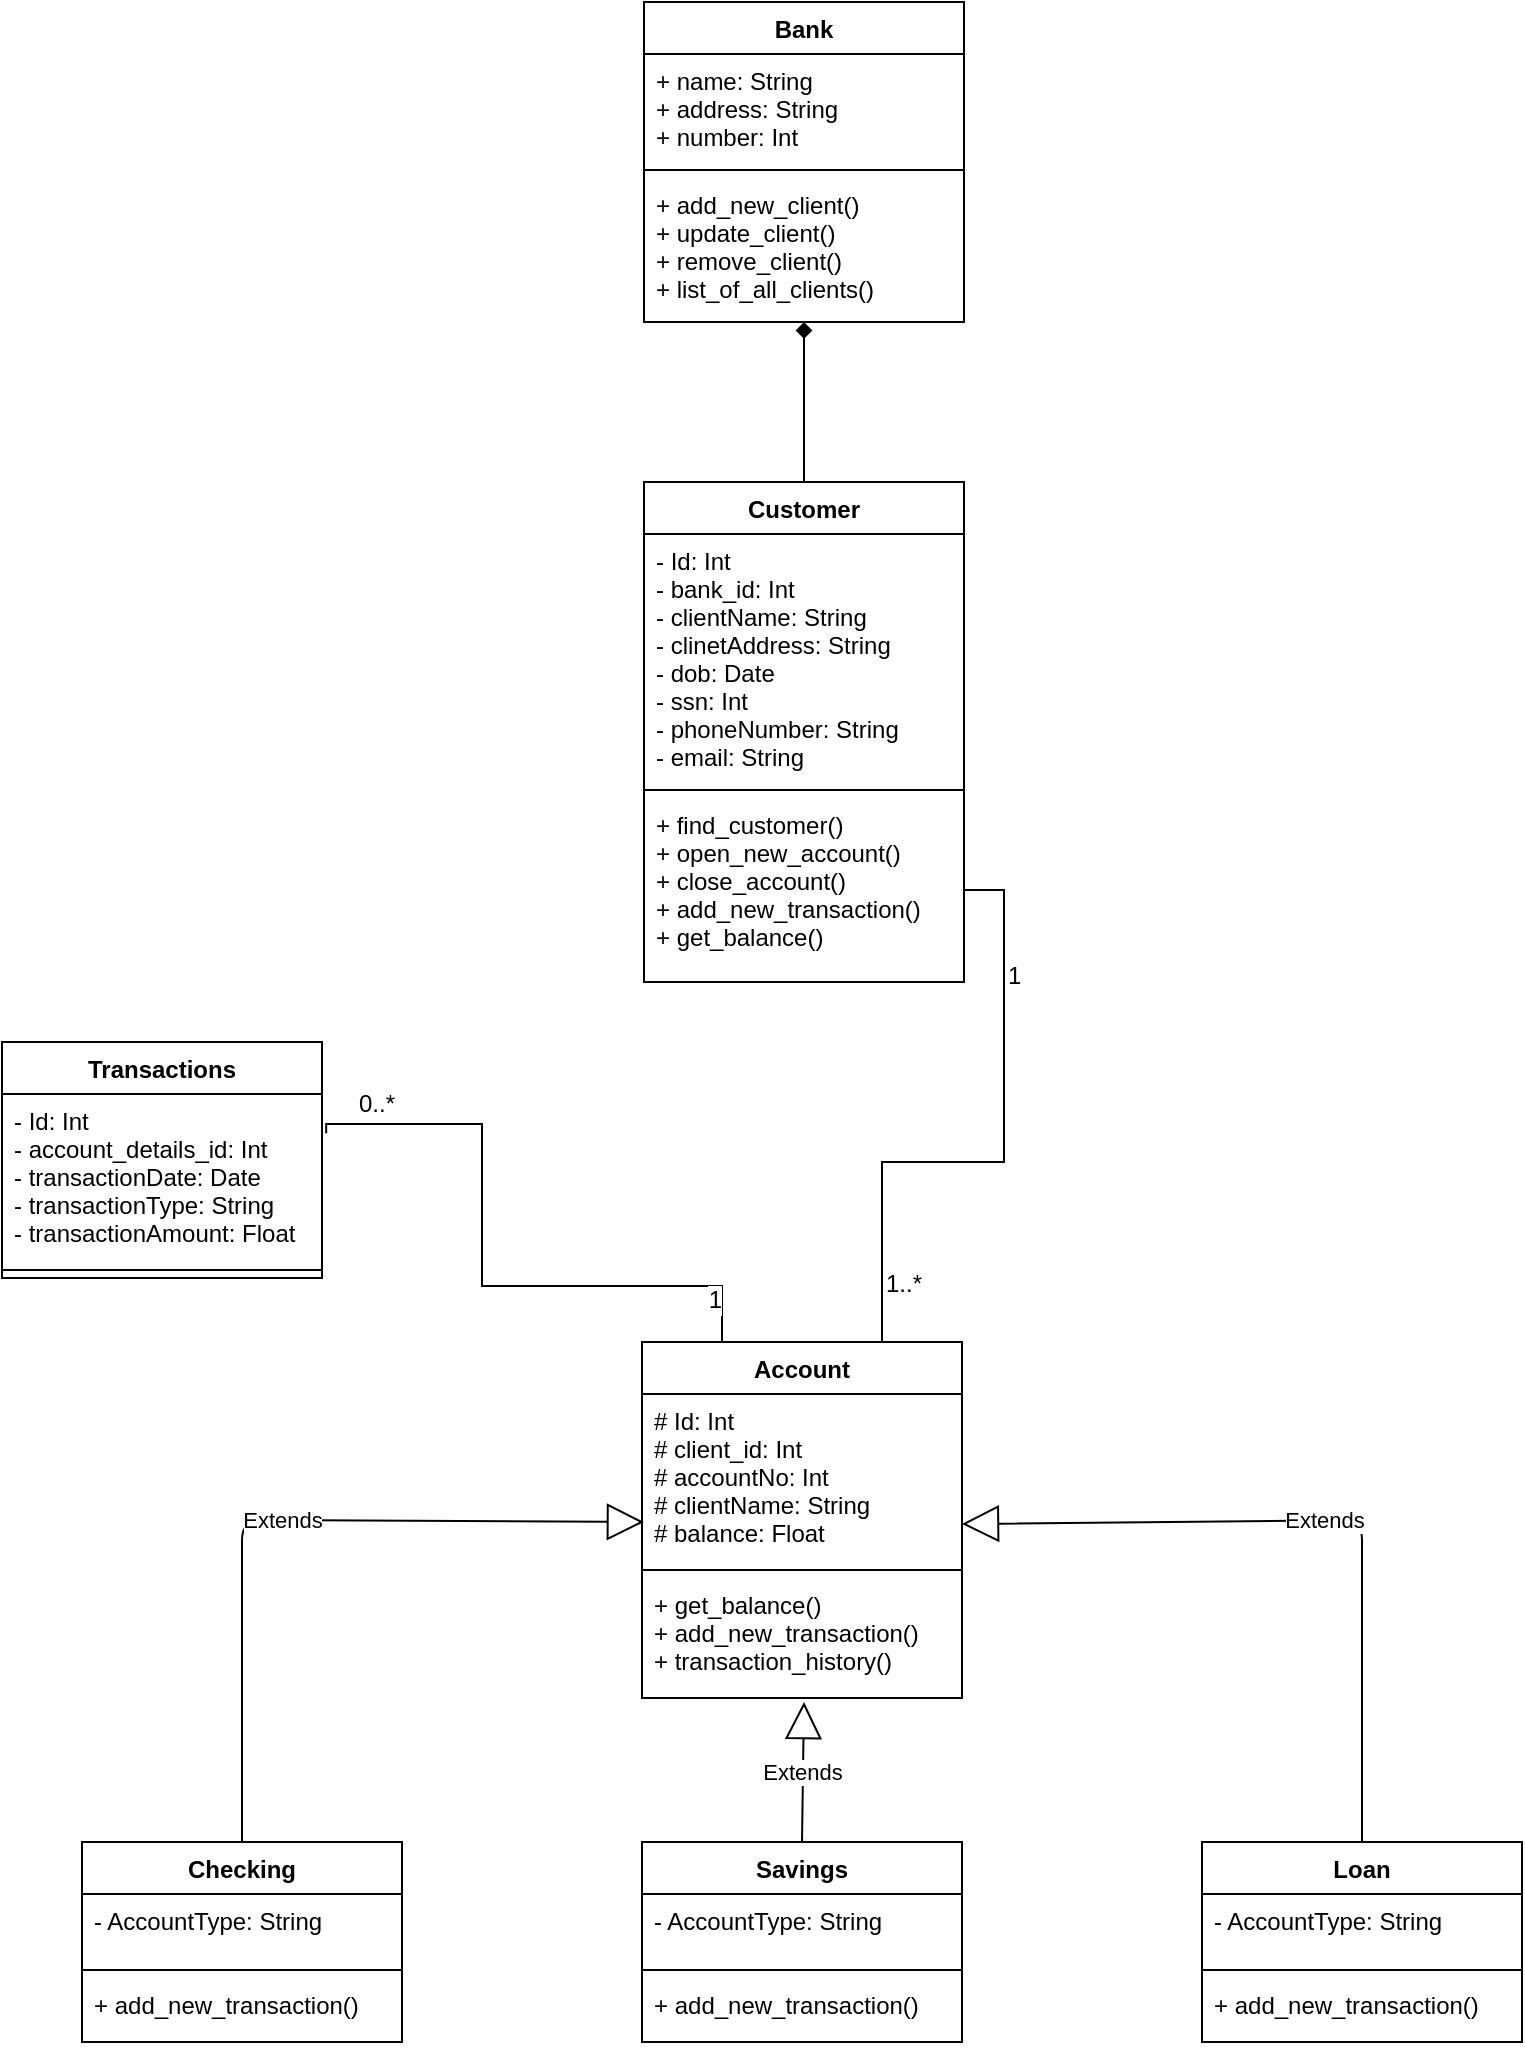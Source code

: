 <mxfile version="12.2.2" type="device" pages="1"><diagram id="YeIn3aaMYvHFLk-QK3Ql" name="Page-1"><mxGraphModel dx="1599" dy="1780" grid="1" gridSize="10" guides="1" tooltips="1" connect="1" arrows="1" fold="1" page="1" pageScale="1" pageWidth="827" pageHeight="1169" math="0" shadow="0"><root><mxCell id="0"/><mxCell id="1" parent="0"/><mxCell id="Af-yMjpvvQzIOLq1nQW4-50" style="edgeStyle=orthogonalEdgeStyle;rounded=0;orthogonalLoop=1;jettySize=auto;html=1;entryX=0.5;entryY=0;entryDx=0;entryDy=0;endArrow=none;endFill=0;startArrow=diamond;startFill=1;strokeWidth=1;" parent="1" source="Af-yMjpvvQzIOLq1nQW4-9" target="Af-yMjpvvQzIOLq1nQW4-13" edge="1"><mxGeometry relative="1" as="geometry"/></mxCell><mxCell id="Af-yMjpvvQzIOLq1nQW4-9" value="Bank" style="swimlane;fontStyle=1;align=center;verticalAlign=top;childLayout=stackLayout;horizontal=1;startSize=26;horizontalStack=0;resizeParent=1;resizeParentMax=0;resizeLast=0;collapsible=1;marginBottom=0;" parent="1" vertex="1"><mxGeometry x="281" y="-360" width="160" height="160" as="geometry"/></mxCell><mxCell id="Af-yMjpvvQzIOLq1nQW4-10" value="+ name: String&#10;+ address: String&#10;+ number: Int&#10;" style="text;strokeColor=none;fillColor=none;align=left;verticalAlign=top;spacingLeft=4;spacingRight=4;overflow=hidden;rotatable=0;points=[[0,0.5],[1,0.5]];portConstraint=eastwest;" parent="Af-yMjpvvQzIOLq1nQW4-9" vertex="1"><mxGeometry y="26" width="160" height="54" as="geometry"/></mxCell><mxCell id="Af-yMjpvvQzIOLq1nQW4-11" value="" style="line;strokeWidth=1;fillColor=none;align=left;verticalAlign=middle;spacingTop=-1;spacingLeft=3;spacingRight=3;rotatable=0;labelPosition=right;points=[];portConstraint=eastwest;" parent="Af-yMjpvvQzIOLq1nQW4-9" vertex="1"><mxGeometry y="80" width="160" height="8" as="geometry"/></mxCell><mxCell id="Af-yMjpvvQzIOLq1nQW4-12" value="+ add_new_client()&#10;+ update_client()&#10;+ remove_client()&#10;+ list_of_all_clients()" style="text;strokeColor=none;fillColor=none;align=left;verticalAlign=top;spacingLeft=4;spacingRight=4;overflow=hidden;rotatable=0;points=[[0,0.5],[1,0.5]];portConstraint=eastwest;" parent="Af-yMjpvvQzIOLq1nQW4-9" vertex="1"><mxGeometry y="88" width="160" height="72" as="geometry"/></mxCell><mxCell id="Af-yMjpvvQzIOLq1nQW4-13" value="Customer" style="swimlane;fontStyle=1;align=center;verticalAlign=top;childLayout=stackLayout;horizontal=1;startSize=26;horizontalStack=0;resizeParent=1;resizeParentMax=0;resizeLast=0;collapsible=1;marginBottom=0;" parent="1" vertex="1"><mxGeometry x="281" y="-120" width="160" height="250" as="geometry"/></mxCell><mxCell id="Af-yMjpvvQzIOLq1nQW4-14" value="- Id: Int&#10;- bank_id: Int&#10;- clientName: String&#10;- clinetAddress: String&#10;- dob: Date&#10;- ssn: Int&#10;- phoneNumber: String&#10;- email: String" style="text;strokeColor=none;fillColor=none;align=left;verticalAlign=top;spacingLeft=4;spacingRight=4;overflow=hidden;rotatable=0;points=[[0,0.5],[1,0.5]];portConstraint=eastwest;" parent="Af-yMjpvvQzIOLq1nQW4-13" vertex="1"><mxGeometry y="26" width="160" height="124" as="geometry"/></mxCell><mxCell id="Af-yMjpvvQzIOLq1nQW4-15" value="" style="line;strokeWidth=1;fillColor=none;align=left;verticalAlign=middle;spacingTop=-1;spacingLeft=3;spacingRight=3;rotatable=0;labelPosition=right;points=[];portConstraint=eastwest;" parent="Af-yMjpvvQzIOLq1nQW4-13" vertex="1"><mxGeometry y="150" width="160" height="8" as="geometry"/></mxCell><mxCell id="Af-yMjpvvQzIOLq1nQW4-16" value="+ find_customer()&#10;+ open_new_account()&#10;+ close_account()&#10;+ add_new_transaction()&#10;+ get_balance()" style="text;strokeColor=none;fillColor=none;align=left;verticalAlign=top;spacingLeft=4;spacingRight=4;overflow=hidden;rotatable=0;points=[[0,0.5],[1,0.5]];portConstraint=eastwest;" parent="Af-yMjpvvQzIOLq1nQW4-13" vertex="1"><mxGeometry y="158" width="160" height="92" as="geometry"/></mxCell><mxCell id="Af-yMjpvvQzIOLq1nQW4-18" value="Account" style="swimlane;fontStyle=1;align=center;verticalAlign=top;childLayout=stackLayout;horizontal=1;startSize=26;horizontalStack=0;resizeParent=1;resizeParentMax=0;resizeLast=0;collapsible=1;marginBottom=0;" parent="1" vertex="1"><mxGeometry x="280" y="310" width="160" height="178" as="geometry"/></mxCell><mxCell id="Af-yMjpvvQzIOLq1nQW4-19" value="# Id: Int&#10;# client_id: Int&#10;# accountNo: Int&#10;# clientName: String&#10;# balance: Float&#10;" style="text;strokeColor=none;fillColor=none;align=left;verticalAlign=top;spacingLeft=4;spacingRight=4;overflow=hidden;rotatable=0;points=[[0,0.5],[1,0.5]];portConstraint=eastwest;" parent="Af-yMjpvvQzIOLq1nQW4-18" vertex="1"><mxGeometry y="26" width="160" height="84" as="geometry"/></mxCell><mxCell id="Af-yMjpvvQzIOLq1nQW4-20" value="" style="line;strokeWidth=1;fillColor=none;align=left;verticalAlign=middle;spacingTop=-1;spacingLeft=3;spacingRight=3;rotatable=0;labelPosition=right;points=[];portConstraint=eastwest;" parent="Af-yMjpvvQzIOLq1nQW4-18" vertex="1"><mxGeometry y="110" width="160" height="8" as="geometry"/></mxCell><mxCell id="Af-yMjpvvQzIOLq1nQW4-21" value="+ get_balance()&#10;+ add_new_transaction()&#10;+ transaction_history()" style="text;strokeColor=none;fillColor=none;align=left;verticalAlign=top;spacingLeft=4;spacingRight=4;overflow=hidden;rotatable=0;points=[[0,0.5],[1,0.5]];portConstraint=eastwest;" parent="Af-yMjpvvQzIOLq1nQW4-18" vertex="1"><mxGeometry y="118" width="160" height="60" as="geometry"/></mxCell><mxCell id="Af-yMjpvvQzIOLq1nQW4-22" value="Checking" style="swimlane;fontStyle=1;align=center;verticalAlign=top;childLayout=stackLayout;horizontal=1;startSize=26;horizontalStack=0;resizeParent=1;resizeParentMax=0;resizeLast=0;collapsible=1;marginBottom=0;" parent="1" vertex="1"><mxGeometry y="560" width="160" height="100" as="geometry"/></mxCell><mxCell id="Af-yMjpvvQzIOLq1nQW4-23" value="- AccountType: String" style="text;strokeColor=none;fillColor=none;align=left;verticalAlign=top;spacingLeft=4;spacingRight=4;overflow=hidden;rotatable=0;points=[[0,0.5],[1,0.5]];portConstraint=eastwest;" parent="Af-yMjpvvQzIOLq1nQW4-22" vertex="1"><mxGeometry y="26" width="160" height="34" as="geometry"/></mxCell><mxCell id="Af-yMjpvvQzIOLq1nQW4-24" value="" style="line;strokeWidth=1;fillColor=none;align=left;verticalAlign=middle;spacingTop=-1;spacingLeft=3;spacingRight=3;rotatable=0;labelPosition=right;points=[];portConstraint=eastwest;" parent="Af-yMjpvvQzIOLq1nQW4-22" vertex="1"><mxGeometry y="60" width="160" height="8" as="geometry"/></mxCell><mxCell id="Af-yMjpvvQzIOLq1nQW4-25" value="+ add_new_transaction()" style="text;strokeColor=none;fillColor=none;align=left;verticalAlign=top;spacingLeft=4;spacingRight=4;overflow=hidden;rotatable=0;points=[[0,0.5],[1,0.5]];portConstraint=eastwest;" parent="Af-yMjpvvQzIOLq1nQW4-22" vertex="1"><mxGeometry y="68" width="160" height="32" as="geometry"/></mxCell><mxCell id="Af-yMjpvvQzIOLq1nQW4-26" value="Transactions" style="swimlane;fontStyle=1;align=center;verticalAlign=top;childLayout=stackLayout;horizontal=1;startSize=26;horizontalStack=0;resizeParent=1;resizeParentMax=0;resizeLast=0;collapsible=1;marginBottom=0;" parent="1" vertex="1"><mxGeometry x="-40" y="160" width="160" height="118" as="geometry"/></mxCell><mxCell id="Af-yMjpvvQzIOLq1nQW4-27" value="- Id: Int&#10;- account_details_id: Int&#10;- transactionDate: Date&#10;- transactionType: String&#10;- transactionAmount: Float" style="text;strokeColor=none;fillColor=none;align=left;verticalAlign=top;spacingLeft=4;spacingRight=4;overflow=hidden;rotatable=0;points=[[0,0.5],[1,0.5]];portConstraint=eastwest;" parent="Af-yMjpvvQzIOLq1nQW4-26" vertex="1"><mxGeometry y="26" width="160" height="84" as="geometry"/></mxCell><mxCell id="Af-yMjpvvQzIOLq1nQW4-28" value="" style="line;strokeWidth=1;fillColor=none;align=left;verticalAlign=middle;spacingTop=-1;spacingLeft=3;spacingRight=3;rotatable=0;labelPosition=right;points=[];portConstraint=eastwest;" parent="Af-yMjpvvQzIOLq1nQW4-26" vertex="1"><mxGeometry y="110" width="160" height="8" as="geometry"/></mxCell><mxCell id="Af-yMjpvvQzIOLq1nQW4-30" value="Savings" style="swimlane;fontStyle=1;align=center;verticalAlign=top;childLayout=stackLayout;horizontal=1;startSize=26;horizontalStack=0;resizeParent=1;resizeParentMax=0;resizeLast=0;collapsible=1;marginBottom=0;" parent="1" vertex="1"><mxGeometry x="280" y="560" width="160" height="100" as="geometry"/></mxCell><mxCell id="Af-yMjpvvQzIOLq1nQW4-56" value="- AccountType: String" style="text;strokeColor=none;fillColor=none;align=left;verticalAlign=top;spacingLeft=4;spacingRight=4;overflow=hidden;rotatable=0;points=[[0,0.5],[1,0.5]];portConstraint=eastwest;" parent="Af-yMjpvvQzIOLq1nQW4-30" vertex="1"><mxGeometry y="26" width="160" height="34" as="geometry"/></mxCell><mxCell id="Af-yMjpvvQzIOLq1nQW4-32" value="" style="line;strokeWidth=1;fillColor=none;align=left;verticalAlign=middle;spacingTop=-1;spacingLeft=3;spacingRight=3;rotatable=0;labelPosition=right;points=[];portConstraint=eastwest;" parent="Af-yMjpvvQzIOLq1nQW4-30" vertex="1"><mxGeometry y="60" width="160" height="8" as="geometry"/></mxCell><mxCell id="Af-yMjpvvQzIOLq1nQW4-33" value="+ add_new_transaction()" style="text;strokeColor=none;fillColor=none;align=left;verticalAlign=top;spacingLeft=4;spacingRight=4;overflow=hidden;rotatable=0;points=[[0,0.5],[1,0.5]];portConstraint=eastwest;" parent="Af-yMjpvvQzIOLq1nQW4-30" vertex="1"><mxGeometry y="68" width="160" height="32" as="geometry"/></mxCell><mxCell id="Af-yMjpvvQzIOLq1nQW4-34" value="Loan" style="swimlane;fontStyle=1;align=center;verticalAlign=top;childLayout=stackLayout;horizontal=1;startSize=26;horizontalStack=0;resizeParent=1;resizeParentMax=0;resizeLast=0;collapsible=1;marginBottom=0;" parent="1" vertex="1"><mxGeometry x="560" y="560" width="160" height="100" as="geometry"/></mxCell><mxCell id="Af-yMjpvvQzIOLq1nQW4-35" value="- AccountType: String" style="text;strokeColor=none;fillColor=none;align=left;verticalAlign=top;spacingLeft=4;spacingRight=4;overflow=hidden;rotatable=0;points=[[0,0.5],[1,0.5]];portConstraint=eastwest;" parent="Af-yMjpvvQzIOLq1nQW4-34" vertex="1"><mxGeometry y="26" width="160" height="34" as="geometry"/></mxCell><mxCell id="Af-yMjpvvQzIOLq1nQW4-36" value="" style="line;strokeWidth=1;fillColor=none;align=left;verticalAlign=middle;spacingTop=-1;spacingLeft=3;spacingRight=3;rotatable=0;labelPosition=right;points=[];portConstraint=eastwest;" parent="Af-yMjpvvQzIOLq1nQW4-34" vertex="1"><mxGeometry y="60" width="160" height="8" as="geometry"/></mxCell><mxCell id="Af-yMjpvvQzIOLq1nQW4-37" value="+ add_new_transaction()" style="text;strokeColor=none;fillColor=none;align=left;verticalAlign=top;spacingLeft=4;spacingRight=4;overflow=hidden;rotatable=0;points=[[0,0.5],[1,0.5]];portConstraint=eastwest;" parent="Af-yMjpvvQzIOLq1nQW4-34" vertex="1"><mxGeometry y="68" width="160" height="32" as="geometry"/></mxCell><mxCell id="Af-yMjpvvQzIOLq1nQW4-40" value="Extends" style="endArrow=block;endSize=16;endFill=0;html=1;exitX=0.5;exitY=0;exitDx=0;exitDy=0;entryX=0.006;entryY=0.762;entryDx=0;entryDy=0;entryPerimeter=0;" parent="1" source="Af-yMjpvvQzIOLq1nQW4-22" target="Af-yMjpvvQzIOLq1nQW4-19" edge="1"><mxGeometry width="160" relative="1" as="geometry"><mxPoint x="10" y="790" as="sourcePoint"/><mxPoint x="210" y="570" as="targetPoint"/><Array as="points"><mxPoint x="80" y="399"/></Array></mxGeometry></mxCell><mxCell id="Af-yMjpvvQzIOLq1nQW4-41" value="Extends" style="endArrow=block;endSize=16;endFill=0;html=1;exitX=0.5;exitY=0;exitDx=0;exitDy=0;" parent="1" source="Af-yMjpvvQzIOLq1nQW4-30" edge="1"><mxGeometry width="160" relative="1" as="geometry"><mxPoint x="170" y="569" as="sourcePoint"/><mxPoint x="361" y="490" as="targetPoint"/><Array as="points"/></mxGeometry></mxCell><mxCell id="Af-yMjpvvQzIOLq1nQW4-42" value="Extends" style="endArrow=block;endSize=16;endFill=0;html=1;exitX=0.5;exitY=0;exitDx=0;exitDy=0;" parent="1" source="Af-yMjpvvQzIOLq1nQW4-34" edge="1"><mxGeometry width="160" relative="1" as="geometry"><mxPoint x="355" y="520" as="sourcePoint"/><mxPoint x="440" y="401" as="targetPoint"/><Array as="points"><mxPoint x="640" y="399"/></Array></mxGeometry></mxCell><mxCell id="Af-yMjpvvQzIOLq1nQW4-44" style="edgeStyle=orthogonalEdgeStyle;rounded=0;orthogonalLoop=1;jettySize=auto;html=1;entryX=0.25;entryY=0;entryDx=0;entryDy=0;endArrow=none;endFill=0;exitX=1.013;exitY=0.234;exitDx=0;exitDy=0;exitPerimeter=0;" parent="1" source="Af-yMjpvvQzIOLq1nQW4-27" target="Af-yMjpvvQzIOLq1nQW4-18" edge="1"><mxGeometry relative="1" as="geometry"><mxPoint x="160" y="200" as="sourcePoint"/><Array as="points"><mxPoint x="200" y="201"/><mxPoint x="200" y="282"/><mxPoint x="320" y="282"/></Array></mxGeometry></mxCell><mxCell id="Af-yMjpvvQzIOLq1nQW4-47" value="0..*" style="text;html=1;resizable=0;points=[];align=center;verticalAlign=bottom;labelBackgroundColor=#ffffff;labelPosition=center;verticalLabelPosition=top;" parent="Af-yMjpvvQzIOLq1nQW4-44" vertex="1" connectable="0"><mxGeometry x="-0.692" y="-1" relative="1" as="geometry"><mxPoint x="-19" y="-3" as="offset"/></mxGeometry></mxCell><mxCell id="Af-yMjpvvQzIOLq1nQW4-48" value="1" style="text;html=1;resizable=0;points=[];align=right;verticalAlign=middle;labelBackgroundColor=#ffffff;labelPosition=left;verticalLabelPosition=middle;" parent="Af-yMjpvvQzIOLq1nQW4-44" vertex="1" connectable="0"><mxGeometry x="0.862" relative="1" as="geometry"><mxPoint as="offset"/></mxGeometry></mxCell><mxCell id="Af-yMjpvvQzIOLq1nQW4-45" style="edgeStyle=orthogonalEdgeStyle;rounded=0;orthogonalLoop=1;jettySize=auto;html=1;exitX=1;exitY=0.5;exitDx=0;exitDy=0;endArrow=none;endFill=0;entryX=0.75;entryY=0;entryDx=0;entryDy=0;" parent="1" source="Af-yMjpvvQzIOLq1nQW4-16" target="Af-yMjpvvQzIOLq1nQW4-18" edge="1"><mxGeometry relative="1" as="geometry"><mxPoint x="400" y="350" as="targetPoint"/></mxGeometry></mxCell><mxCell id="Af-yMjpvvQzIOLq1nQW4-52" value="1" style="text;html=1;resizable=0;points=[];align=left;verticalAlign=middle;labelBackgroundColor=#ffffff;labelPosition=right;verticalLabelPosition=middle;" parent="Af-yMjpvvQzIOLq1nQW4-45" vertex="1" connectable="0"><mxGeometry x="-0.594" relative="1" as="geometry"><mxPoint as="offset"/></mxGeometry></mxCell><mxCell id="Af-yMjpvvQzIOLq1nQW4-53" value="1..*" style="text;html=1;resizable=0;points=[];align=left;verticalAlign=middle;labelBackgroundColor=#ffffff;labelPosition=right;verticalLabelPosition=middle;" parent="Af-yMjpvvQzIOLq1nQW4-45" vertex="1" connectable="0"><mxGeometry x="0.807" relative="1" as="geometry"><mxPoint as="offset"/></mxGeometry></mxCell></root></mxGraphModel></diagram></mxfile>